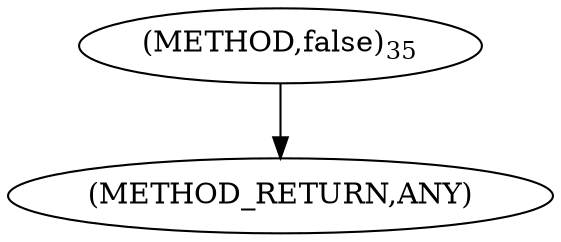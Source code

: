 digraph "false" {  
"100105" [label = <(METHOD,false)<SUB>35</SUB>> ]
"100106" [label = <(METHOD_RETURN,ANY)> ]
  "100105" -> "100106" 
}
